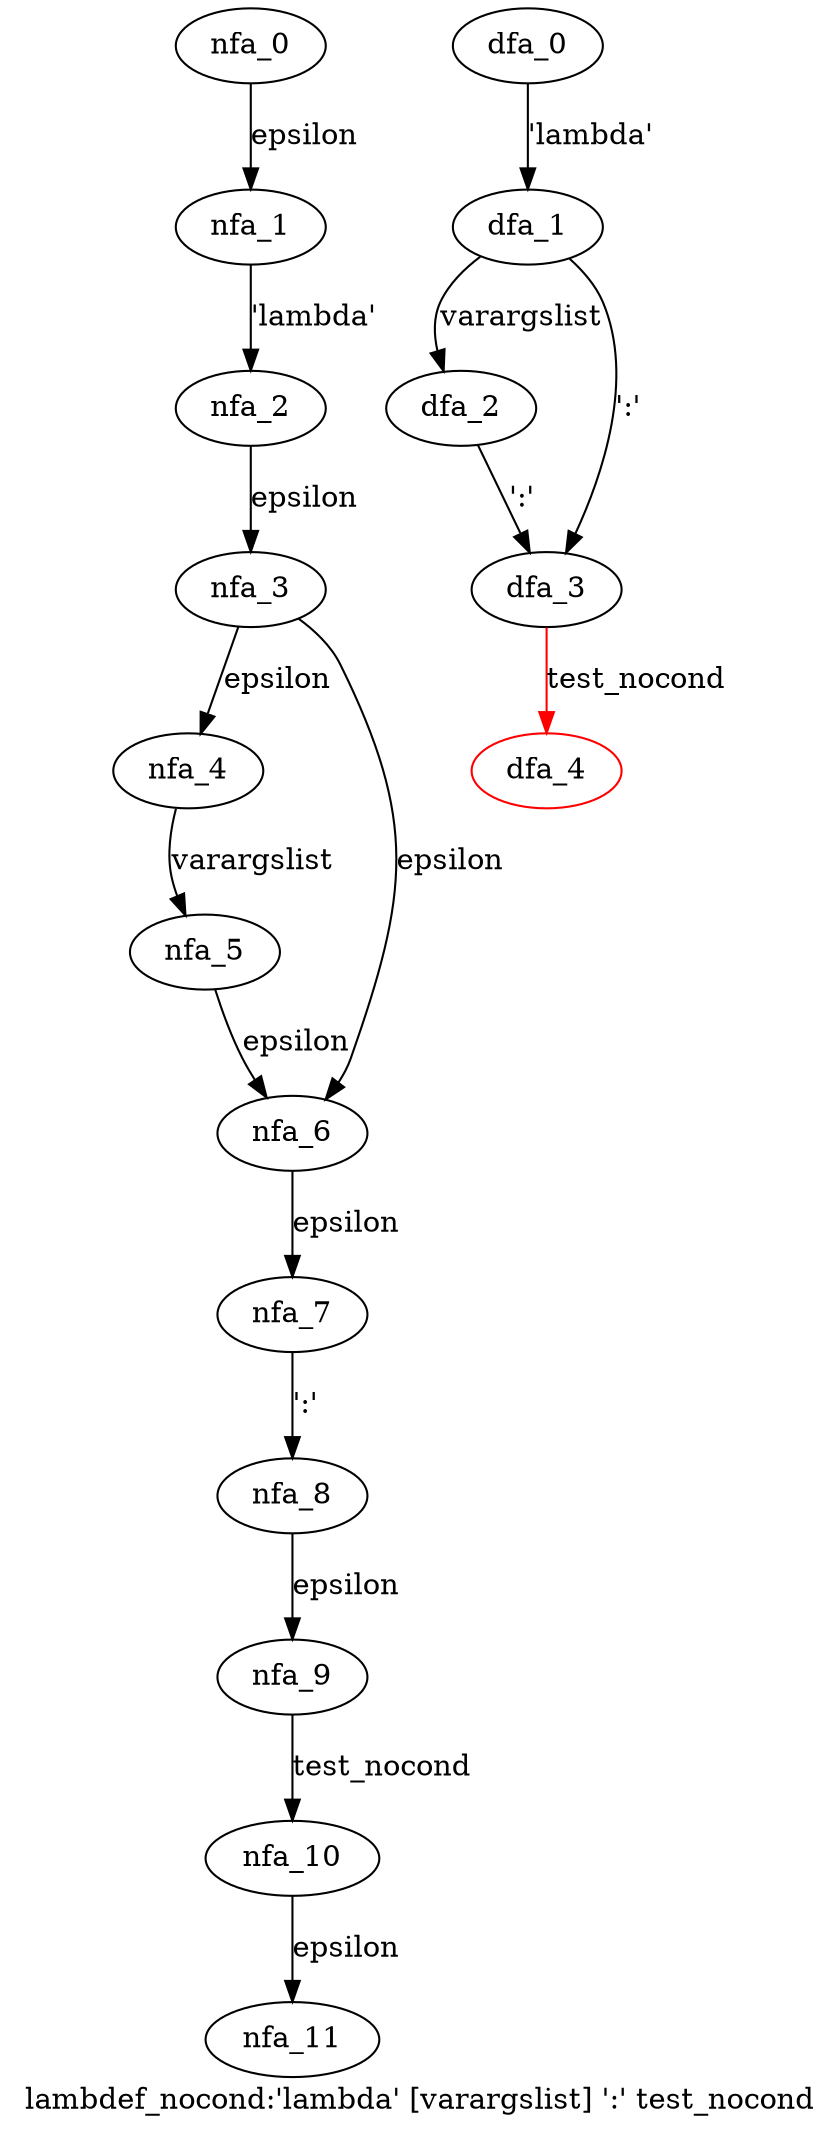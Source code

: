 digraph lambdef_nocond {
 graph[label="lambdef_nocond:'lambda' [varargslist] ':' test_nocond"]
 subgraph lambdef_nocond_nfa {
  nfa_0->nfa_1[label="epsilon"]
  nfa_1->nfa_2[label="'lambda'"]
  nfa_2->nfa_3[label="epsilon"]
  nfa_3->nfa_4[label="epsilon"]
  nfa_4->nfa_5[label="varargslist"]
  nfa_5->nfa_6[label="epsilon"]
  nfa_6->nfa_7[label="epsilon"]
  nfa_7->nfa_8[label="':'"]
  nfa_8->nfa_9[label="epsilon"]
  nfa_9->nfa_10[label="test_nocond"]
  nfa_10->nfa_11[label="epsilon"]
  nfa_3->nfa_6[label="epsilon"]
  }
 subgraph lambdef_nocond_dfa {
  dfa_0->dfa_1[label="'lambda'"]
  dfa_1->dfa_2[label="varargslist"]
  dfa_2->dfa_3[label="':'"]
  dfa_3->dfa_4[label="test_nocond",color=red]
  dfa_1->dfa_3[label="':'"]
  dfa_4[color=red]
  }
}
